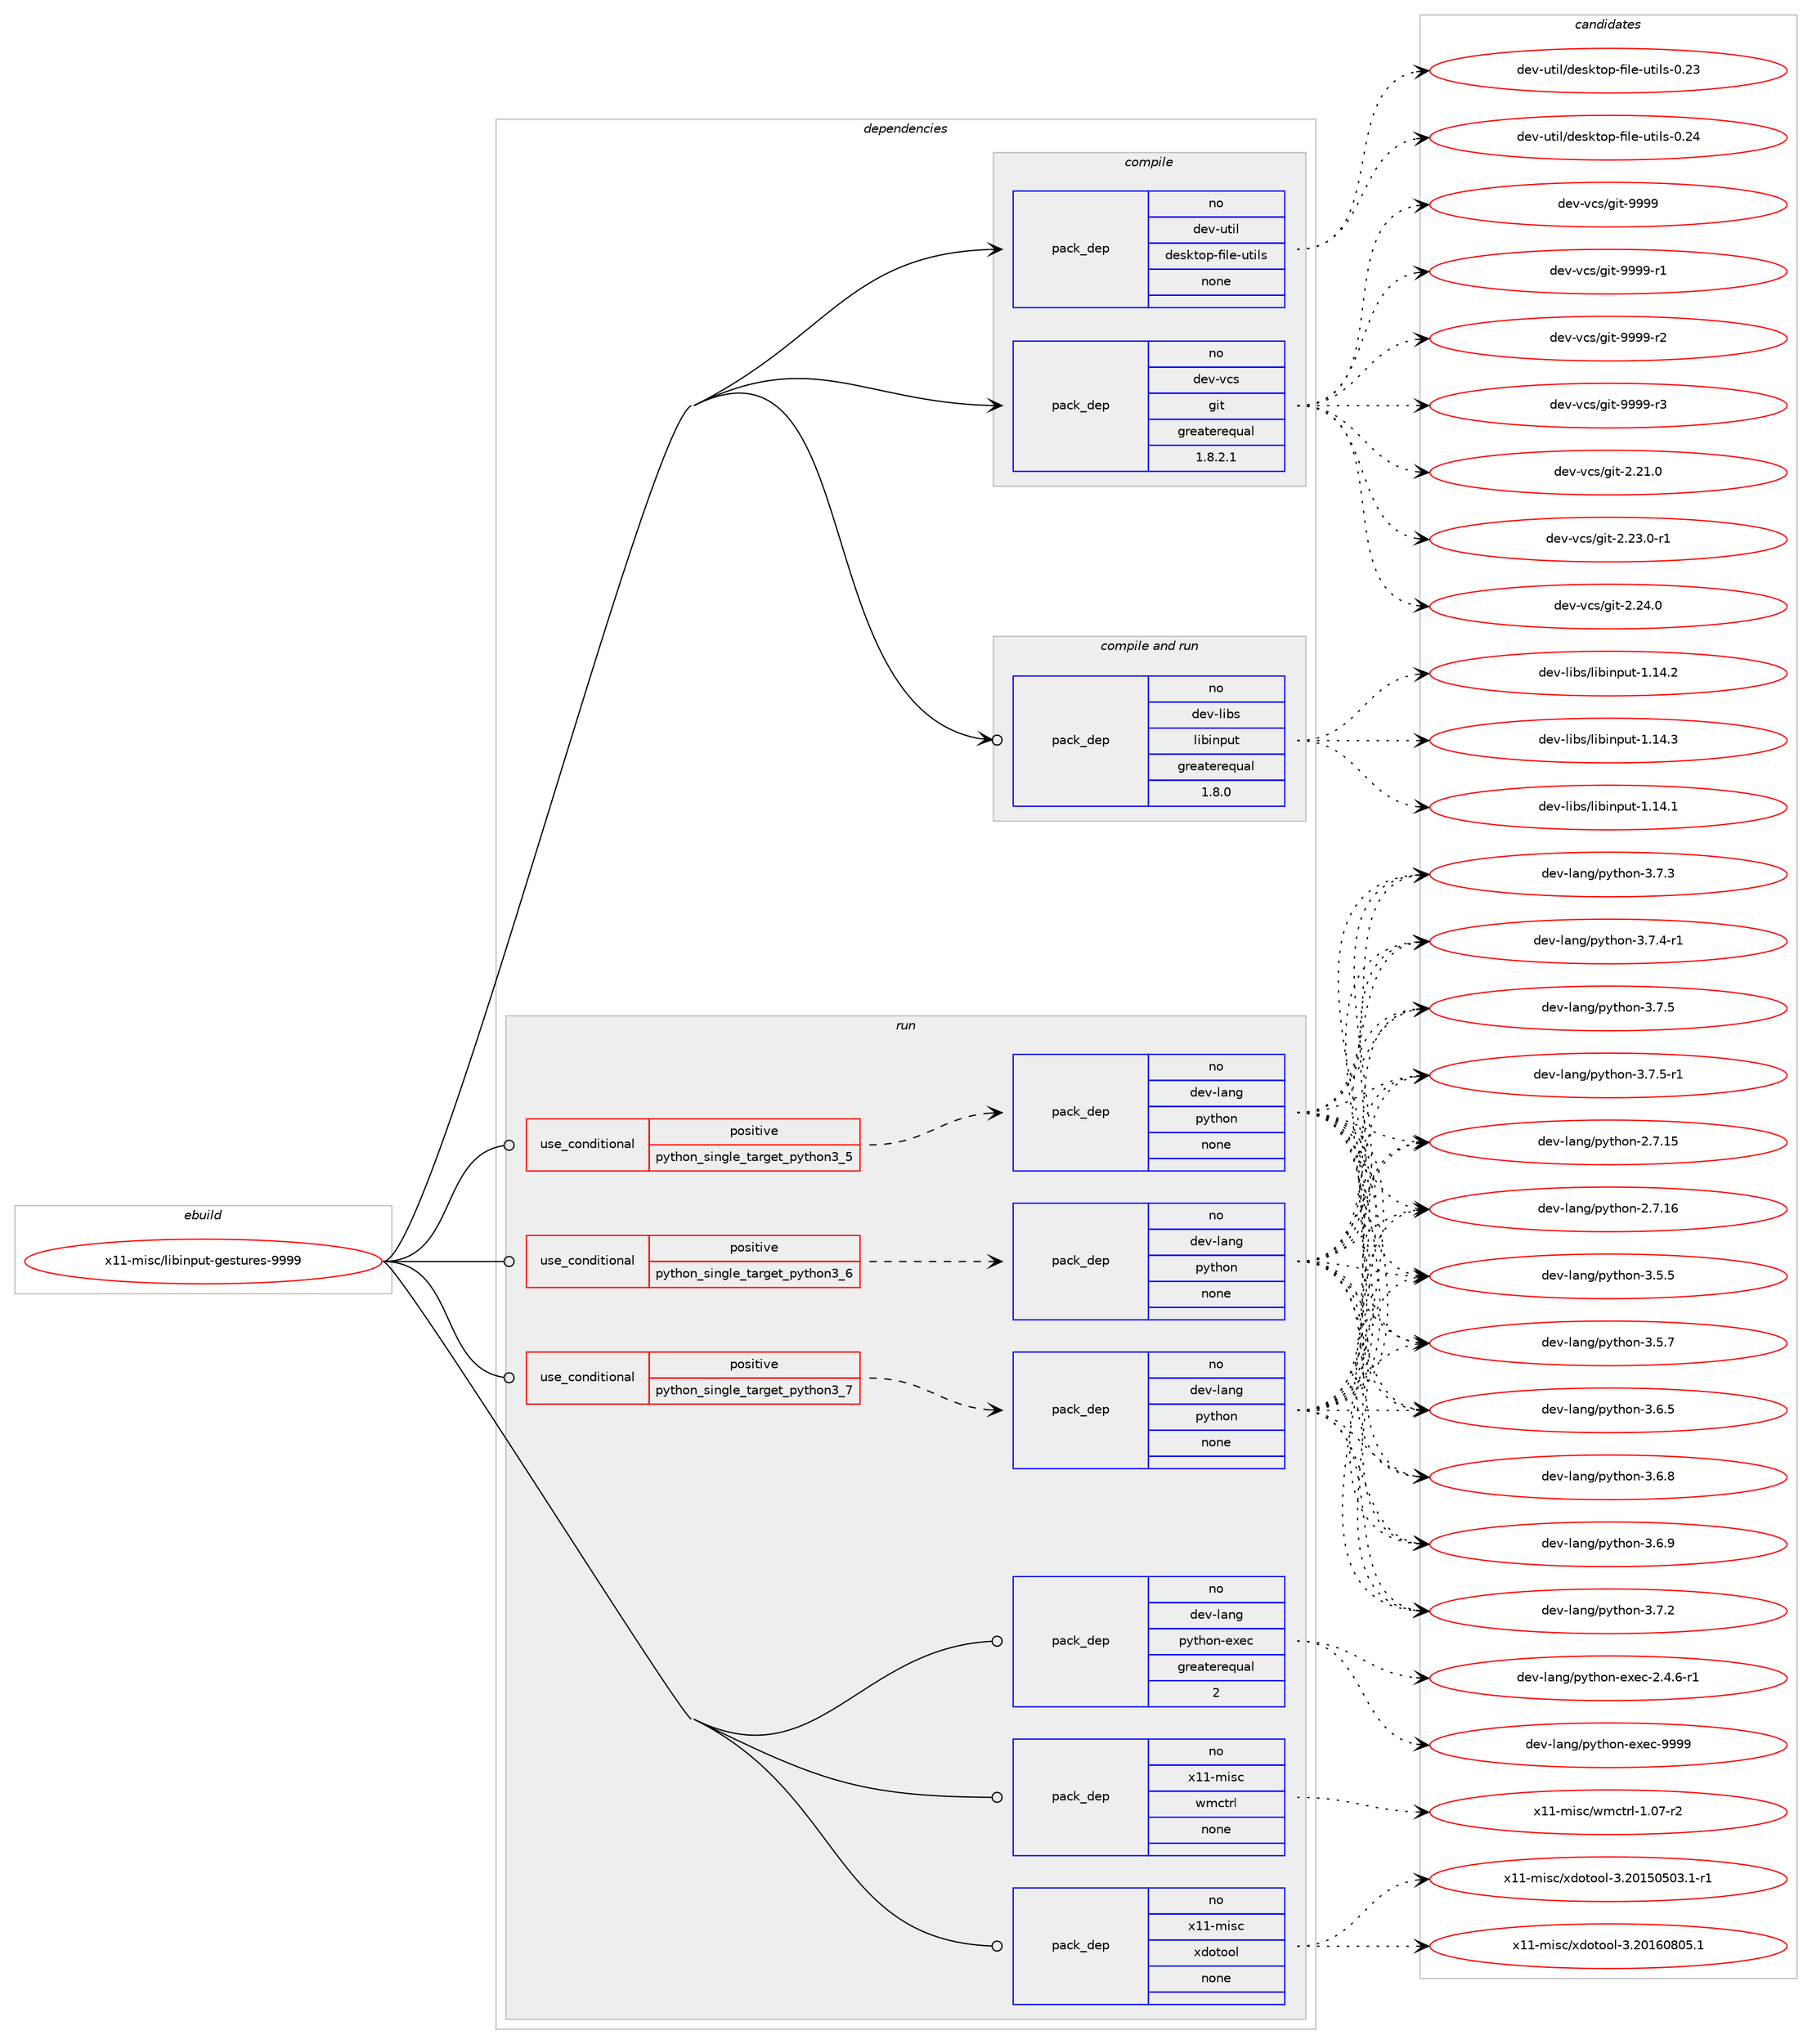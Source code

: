 digraph prolog {

# *************
# Graph options
# *************

newrank=true;
concentrate=true;
compound=true;
graph [rankdir=LR,fontname=Helvetica,fontsize=10,ranksep=1.5];#, ranksep=2.5, nodesep=0.2];
edge  [arrowhead=vee];
node  [fontname=Helvetica,fontsize=10];

# **********
# The ebuild
# **********

subgraph cluster_leftcol {
color=gray;
rank=same;
label=<<i>ebuild</i>>;
id [label="x11-misc/libinput-gestures-9999", color=red, width=4, href="../x11-misc/libinput-gestures-9999.svg"];
}

# ****************
# The dependencies
# ****************

subgraph cluster_midcol {
color=gray;
label=<<i>dependencies</i>>;
subgraph cluster_compile {
fillcolor="#eeeeee";
style=filled;
label=<<i>compile</i>>;
subgraph pack682837 {
dependency919279 [label=<<TABLE BORDER="0" CELLBORDER="1" CELLSPACING="0" CELLPADDING="4" WIDTH="220"><TR><TD ROWSPAN="6" CELLPADDING="30">pack_dep</TD></TR><TR><TD WIDTH="110">no</TD></TR><TR><TD>dev-util</TD></TR><TR><TD>desktop-file-utils</TD></TR><TR><TD>none</TD></TR><TR><TD></TD></TR></TABLE>>, shape=none, color=blue];
}
id:e -> dependency919279:w [weight=20,style="solid",arrowhead="vee"];
subgraph pack682838 {
dependency919280 [label=<<TABLE BORDER="0" CELLBORDER="1" CELLSPACING="0" CELLPADDING="4" WIDTH="220"><TR><TD ROWSPAN="6" CELLPADDING="30">pack_dep</TD></TR><TR><TD WIDTH="110">no</TD></TR><TR><TD>dev-vcs</TD></TR><TR><TD>git</TD></TR><TR><TD>greaterequal</TD></TR><TR><TD>1.8.2.1</TD></TR></TABLE>>, shape=none, color=blue];
}
id:e -> dependency919280:w [weight=20,style="solid",arrowhead="vee"];
}
subgraph cluster_compileandrun {
fillcolor="#eeeeee";
style=filled;
label=<<i>compile and run</i>>;
subgraph pack682839 {
dependency919281 [label=<<TABLE BORDER="0" CELLBORDER="1" CELLSPACING="0" CELLPADDING="4" WIDTH="220"><TR><TD ROWSPAN="6" CELLPADDING="30">pack_dep</TD></TR><TR><TD WIDTH="110">no</TD></TR><TR><TD>dev-libs</TD></TR><TR><TD>libinput</TD></TR><TR><TD>greaterequal</TD></TR><TR><TD>1.8.0</TD></TR></TABLE>>, shape=none, color=blue];
}
id:e -> dependency919281:w [weight=20,style="solid",arrowhead="odotvee"];
}
subgraph cluster_run {
fillcolor="#eeeeee";
style=filled;
label=<<i>run</i>>;
subgraph cond219776 {
dependency919282 [label=<<TABLE BORDER="0" CELLBORDER="1" CELLSPACING="0" CELLPADDING="4"><TR><TD ROWSPAN="3" CELLPADDING="10">use_conditional</TD></TR><TR><TD>positive</TD></TR><TR><TD>python_single_target_python3_5</TD></TR></TABLE>>, shape=none, color=red];
subgraph pack682840 {
dependency919283 [label=<<TABLE BORDER="0" CELLBORDER="1" CELLSPACING="0" CELLPADDING="4" WIDTH="220"><TR><TD ROWSPAN="6" CELLPADDING="30">pack_dep</TD></TR><TR><TD WIDTH="110">no</TD></TR><TR><TD>dev-lang</TD></TR><TR><TD>python</TD></TR><TR><TD>none</TD></TR><TR><TD></TD></TR></TABLE>>, shape=none, color=blue];
}
dependency919282:e -> dependency919283:w [weight=20,style="dashed",arrowhead="vee"];
}
id:e -> dependency919282:w [weight=20,style="solid",arrowhead="odot"];
subgraph cond219777 {
dependency919284 [label=<<TABLE BORDER="0" CELLBORDER="1" CELLSPACING="0" CELLPADDING="4"><TR><TD ROWSPAN="3" CELLPADDING="10">use_conditional</TD></TR><TR><TD>positive</TD></TR><TR><TD>python_single_target_python3_6</TD></TR></TABLE>>, shape=none, color=red];
subgraph pack682841 {
dependency919285 [label=<<TABLE BORDER="0" CELLBORDER="1" CELLSPACING="0" CELLPADDING="4" WIDTH="220"><TR><TD ROWSPAN="6" CELLPADDING="30">pack_dep</TD></TR><TR><TD WIDTH="110">no</TD></TR><TR><TD>dev-lang</TD></TR><TR><TD>python</TD></TR><TR><TD>none</TD></TR><TR><TD></TD></TR></TABLE>>, shape=none, color=blue];
}
dependency919284:e -> dependency919285:w [weight=20,style="dashed",arrowhead="vee"];
}
id:e -> dependency919284:w [weight=20,style="solid",arrowhead="odot"];
subgraph cond219778 {
dependency919286 [label=<<TABLE BORDER="0" CELLBORDER="1" CELLSPACING="0" CELLPADDING="4"><TR><TD ROWSPAN="3" CELLPADDING="10">use_conditional</TD></TR><TR><TD>positive</TD></TR><TR><TD>python_single_target_python3_7</TD></TR></TABLE>>, shape=none, color=red];
subgraph pack682842 {
dependency919287 [label=<<TABLE BORDER="0" CELLBORDER="1" CELLSPACING="0" CELLPADDING="4" WIDTH="220"><TR><TD ROWSPAN="6" CELLPADDING="30">pack_dep</TD></TR><TR><TD WIDTH="110">no</TD></TR><TR><TD>dev-lang</TD></TR><TR><TD>python</TD></TR><TR><TD>none</TD></TR><TR><TD></TD></TR></TABLE>>, shape=none, color=blue];
}
dependency919286:e -> dependency919287:w [weight=20,style="dashed",arrowhead="vee"];
}
id:e -> dependency919286:w [weight=20,style="solid",arrowhead="odot"];
subgraph pack682843 {
dependency919288 [label=<<TABLE BORDER="0" CELLBORDER="1" CELLSPACING="0" CELLPADDING="4" WIDTH="220"><TR><TD ROWSPAN="6" CELLPADDING="30">pack_dep</TD></TR><TR><TD WIDTH="110">no</TD></TR><TR><TD>dev-lang</TD></TR><TR><TD>python-exec</TD></TR><TR><TD>greaterequal</TD></TR><TR><TD>2</TD></TR></TABLE>>, shape=none, color=blue];
}
id:e -> dependency919288:w [weight=20,style="solid",arrowhead="odot"];
subgraph pack682844 {
dependency919289 [label=<<TABLE BORDER="0" CELLBORDER="1" CELLSPACING="0" CELLPADDING="4" WIDTH="220"><TR><TD ROWSPAN="6" CELLPADDING="30">pack_dep</TD></TR><TR><TD WIDTH="110">no</TD></TR><TR><TD>x11-misc</TD></TR><TR><TD>wmctrl</TD></TR><TR><TD>none</TD></TR><TR><TD></TD></TR></TABLE>>, shape=none, color=blue];
}
id:e -> dependency919289:w [weight=20,style="solid",arrowhead="odot"];
subgraph pack682845 {
dependency919290 [label=<<TABLE BORDER="0" CELLBORDER="1" CELLSPACING="0" CELLPADDING="4" WIDTH="220"><TR><TD ROWSPAN="6" CELLPADDING="30">pack_dep</TD></TR><TR><TD WIDTH="110">no</TD></TR><TR><TD>x11-misc</TD></TR><TR><TD>xdotool</TD></TR><TR><TD>none</TD></TR><TR><TD></TD></TR></TABLE>>, shape=none, color=blue];
}
id:e -> dependency919290:w [weight=20,style="solid",arrowhead="odot"];
}
}

# **************
# The candidates
# **************

subgraph cluster_choices {
rank=same;
color=gray;
label=<<i>candidates</i>>;

subgraph choice682837 {
color=black;
nodesep=1;
choice100101118451171161051084710010111510711611111245102105108101451171161051081154548465051 [label="dev-util/desktop-file-utils-0.23", color=red, width=4,href="../dev-util/desktop-file-utils-0.23.svg"];
choice100101118451171161051084710010111510711611111245102105108101451171161051081154548465052 [label="dev-util/desktop-file-utils-0.24", color=red, width=4,href="../dev-util/desktop-file-utils-0.24.svg"];
dependency919279:e -> choice100101118451171161051084710010111510711611111245102105108101451171161051081154548465051:w [style=dotted,weight="100"];
dependency919279:e -> choice100101118451171161051084710010111510711611111245102105108101451171161051081154548465052:w [style=dotted,weight="100"];
}
subgraph choice682838 {
color=black;
nodesep=1;
choice10010111845118991154710310511645504650494648 [label="dev-vcs/git-2.21.0", color=red, width=4,href="../dev-vcs/git-2.21.0.svg"];
choice100101118451189911547103105116455046505146484511449 [label="dev-vcs/git-2.23.0-r1", color=red, width=4,href="../dev-vcs/git-2.23.0-r1.svg"];
choice10010111845118991154710310511645504650524648 [label="dev-vcs/git-2.24.0", color=red, width=4,href="../dev-vcs/git-2.24.0.svg"];
choice1001011184511899115471031051164557575757 [label="dev-vcs/git-9999", color=red, width=4,href="../dev-vcs/git-9999.svg"];
choice10010111845118991154710310511645575757574511449 [label="dev-vcs/git-9999-r1", color=red, width=4,href="../dev-vcs/git-9999-r1.svg"];
choice10010111845118991154710310511645575757574511450 [label="dev-vcs/git-9999-r2", color=red, width=4,href="../dev-vcs/git-9999-r2.svg"];
choice10010111845118991154710310511645575757574511451 [label="dev-vcs/git-9999-r3", color=red, width=4,href="../dev-vcs/git-9999-r3.svg"];
dependency919280:e -> choice10010111845118991154710310511645504650494648:w [style=dotted,weight="100"];
dependency919280:e -> choice100101118451189911547103105116455046505146484511449:w [style=dotted,weight="100"];
dependency919280:e -> choice10010111845118991154710310511645504650524648:w [style=dotted,weight="100"];
dependency919280:e -> choice1001011184511899115471031051164557575757:w [style=dotted,weight="100"];
dependency919280:e -> choice10010111845118991154710310511645575757574511449:w [style=dotted,weight="100"];
dependency919280:e -> choice10010111845118991154710310511645575757574511450:w [style=dotted,weight="100"];
dependency919280:e -> choice10010111845118991154710310511645575757574511451:w [style=dotted,weight="100"];
}
subgraph choice682839 {
color=black;
nodesep=1;
choice1001011184510810598115471081059810511011211711645494649524649 [label="dev-libs/libinput-1.14.1", color=red, width=4,href="../dev-libs/libinput-1.14.1.svg"];
choice1001011184510810598115471081059810511011211711645494649524650 [label="dev-libs/libinput-1.14.2", color=red, width=4,href="../dev-libs/libinput-1.14.2.svg"];
choice1001011184510810598115471081059810511011211711645494649524651 [label="dev-libs/libinput-1.14.3", color=red, width=4,href="../dev-libs/libinput-1.14.3.svg"];
dependency919281:e -> choice1001011184510810598115471081059810511011211711645494649524649:w [style=dotted,weight="100"];
dependency919281:e -> choice1001011184510810598115471081059810511011211711645494649524650:w [style=dotted,weight="100"];
dependency919281:e -> choice1001011184510810598115471081059810511011211711645494649524651:w [style=dotted,weight="100"];
}
subgraph choice682840 {
color=black;
nodesep=1;
choice10010111845108971101034711212111610411111045504655464953 [label="dev-lang/python-2.7.15", color=red, width=4,href="../dev-lang/python-2.7.15.svg"];
choice10010111845108971101034711212111610411111045504655464954 [label="dev-lang/python-2.7.16", color=red, width=4,href="../dev-lang/python-2.7.16.svg"];
choice100101118451089711010347112121116104111110455146534653 [label="dev-lang/python-3.5.5", color=red, width=4,href="../dev-lang/python-3.5.5.svg"];
choice100101118451089711010347112121116104111110455146534655 [label="dev-lang/python-3.5.7", color=red, width=4,href="../dev-lang/python-3.5.7.svg"];
choice100101118451089711010347112121116104111110455146544653 [label="dev-lang/python-3.6.5", color=red, width=4,href="../dev-lang/python-3.6.5.svg"];
choice100101118451089711010347112121116104111110455146544656 [label="dev-lang/python-3.6.8", color=red, width=4,href="../dev-lang/python-3.6.8.svg"];
choice100101118451089711010347112121116104111110455146544657 [label="dev-lang/python-3.6.9", color=red, width=4,href="../dev-lang/python-3.6.9.svg"];
choice100101118451089711010347112121116104111110455146554650 [label="dev-lang/python-3.7.2", color=red, width=4,href="../dev-lang/python-3.7.2.svg"];
choice100101118451089711010347112121116104111110455146554651 [label="dev-lang/python-3.7.3", color=red, width=4,href="../dev-lang/python-3.7.3.svg"];
choice1001011184510897110103471121211161041111104551465546524511449 [label="dev-lang/python-3.7.4-r1", color=red, width=4,href="../dev-lang/python-3.7.4-r1.svg"];
choice100101118451089711010347112121116104111110455146554653 [label="dev-lang/python-3.7.5", color=red, width=4,href="../dev-lang/python-3.7.5.svg"];
choice1001011184510897110103471121211161041111104551465546534511449 [label="dev-lang/python-3.7.5-r1", color=red, width=4,href="../dev-lang/python-3.7.5-r1.svg"];
dependency919283:e -> choice10010111845108971101034711212111610411111045504655464953:w [style=dotted,weight="100"];
dependency919283:e -> choice10010111845108971101034711212111610411111045504655464954:w [style=dotted,weight="100"];
dependency919283:e -> choice100101118451089711010347112121116104111110455146534653:w [style=dotted,weight="100"];
dependency919283:e -> choice100101118451089711010347112121116104111110455146534655:w [style=dotted,weight="100"];
dependency919283:e -> choice100101118451089711010347112121116104111110455146544653:w [style=dotted,weight="100"];
dependency919283:e -> choice100101118451089711010347112121116104111110455146544656:w [style=dotted,weight="100"];
dependency919283:e -> choice100101118451089711010347112121116104111110455146544657:w [style=dotted,weight="100"];
dependency919283:e -> choice100101118451089711010347112121116104111110455146554650:w [style=dotted,weight="100"];
dependency919283:e -> choice100101118451089711010347112121116104111110455146554651:w [style=dotted,weight="100"];
dependency919283:e -> choice1001011184510897110103471121211161041111104551465546524511449:w [style=dotted,weight="100"];
dependency919283:e -> choice100101118451089711010347112121116104111110455146554653:w [style=dotted,weight="100"];
dependency919283:e -> choice1001011184510897110103471121211161041111104551465546534511449:w [style=dotted,weight="100"];
}
subgraph choice682841 {
color=black;
nodesep=1;
choice10010111845108971101034711212111610411111045504655464953 [label="dev-lang/python-2.7.15", color=red, width=4,href="../dev-lang/python-2.7.15.svg"];
choice10010111845108971101034711212111610411111045504655464954 [label="dev-lang/python-2.7.16", color=red, width=4,href="../dev-lang/python-2.7.16.svg"];
choice100101118451089711010347112121116104111110455146534653 [label="dev-lang/python-3.5.5", color=red, width=4,href="../dev-lang/python-3.5.5.svg"];
choice100101118451089711010347112121116104111110455146534655 [label="dev-lang/python-3.5.7", color=red, width=4,href="../dev-lang/python-3.5.7.svg"];
choice100101118451089711010347112121116104111110455146544653 [label="dev-lang/python-3.6.5", color=red, width=4,href="../dev-lang/python-3.6.5.svg"];
choice100101118451089711010347112121116104111110455146544656 [label="dev-lang/python-3.6.8", color=red, width=4,href="../dev-lang/python-3.6.8.svg"];
choice100101118451089711010347112121116104111110455146544657 [label="dev-lang/python-3.6.9", color=red, width=4,href="../dev-lang/python-3.6.9.svg"];
choice100101118451089711010347112121116104111110455146554650 [label="dev-lang/python-3.7.2", color=red, width=4,href="../dev-lang/python-3.7.2.svg"];
choice100101118451089711010347112121116104111110455146554651 [label="dev-lang/python-3.7.3", color=red, width=4,href="../dev-lang/python-3.7.3.svg"];
choice1001011184510897110103471121211161041111104551465546524511449 [label="dev-lang/python-3.7.4-r1", color=red, width=4,href="../dev-lang/python-3.7.4-r1.svg"];
choice100101118451089711010347112121116104111110455146554653 [label="dev-lang/python-3.7.5", color=red, width=4,href="../dev-lang/python-3.7.5.svg"];
choice1001011184510897110103471121211161041111104551465546534511449 [label="dev-lang/python-3.7.5-r1", color=red, width=4,href="../dev-lang/python-3.7.5-r1.svg"];
dependency919285:e -> choice10010111845108971101034711212111610411111045504655464953:w [style=dotted,weight="100"];
dependency919285:e -> choice10010111845108971101034711212111610411111045504655464954:w [style=dotted,weight="100"];
dependency919285:e -> choice100101118451089711010347112121116104111110455146534653:w [style=dotted,weight="100"];
dependency919285:e -> choice100101118451089711010347112121116104111110455146534655:w [style=dotted,weight="100"];
dependency919285:e -> choice100101118451089711010347112121116104111110455146544653:w [style=dotted,weight="100"];
dependency919285:e -> choice100101118451089711010347112121116104111110455146544656:w [style=dotted,weight="100"];
dependency919285:e -> choice100101118451089711010347112121116104111110455146544657:w [style=dotted,weight="100"];
dependency919285:e -> choice100101118451089711010347112121116104111110455146554650:w [style=dotted,weight="100"];
dependency919285:e -> choice100101118451089711010347112121116104111110455146554651:w [style=dotted,weight="100"];
dependency919285:e -> choice1001011184510897110103471121211161041111104551465546524511449:w [style=dotted,weight="100"];
dependency919285:e -> choice100101118451089711010347112121116104111110455146554653:w [style=dotted,weight="100"];
dependency919285:e -> choice1001011184510897110103471121211161041111104551465546534511449:w [style=dotted,weight="100"];
}
subgraph choice682842 {
color=black;
nodesep=1;
choice10010111845108971101034711212111610411111045504655464953 [label="dev-lang/python-2.7.15", color=red, width=4,href="../dev-lang/python-2.7.15.svg"];
choice10010111845108971101034711212111610411111045504655464954 [label="dev-lang/python-2.7.16", color=red, width=4,href="../dev-lang/python-2.7.16.svg"];
choice100101118451089711010347112121116104111110455146534653 [label="dev-lang/python-3.5.5", color=red, width=4,href="../dev-lang/python-3.5.5.svg"];
choice100101118451089711010347112121116104111110455146534655 [label="dev-lang/python-3.5.7", color=red, width=4,href="../dev-lang/python-3.5.7.svg"];
choice100101118451089711010347112121116104111110455146544653 [label="dev-lang/python-3.6.5", color=red, width=4,href="../dev-lang/python-3.6.5.svg"];
choice100101118451089711010347112121116104111110455146544656 [label="dev-lang/python-3.6.8", color=red, width=4,href="../dev-lang/python-3.6.8.svg"];
choice100101118451089711010347112121116104111110455146544657 [label="dev-lang/python-3.6.9", color=red, width=4,href="../dev-lang/python-3.6.9.svg"];
choice100101118451089711010347112121116104111110455146554650 [label="dev-lang/python-3.7.2", color=red, width=4,href="../dev-lang/python-3.7.2.svg"];
choice100101118451089711010347112121116104111110455146554651 [label="dev-lang/python-3.7.3", color=red, width=4,href="../dev-lang/python-3.7.3.svg"];
choice1001011184510897110103471121211161041111104551465546524511449 [label="dev-lang/python-3.7.4-r1", color=red, width=4,href="../dev-lang/python-3.7.4-r1.svg"];
choice100101118451089711010347112121116104111110455146554653 [label="dev-lang/python-3.7.5", color=red, width=4,href="../dev-lang/python-3.7.5.svg"];
choice1001011184510897110103471121211161041111104551465546534511449 [label="dev-lang/python-3.7.5-r1", color=red, width=4,href="../dev-lang/python-3.7.5-r1.svg"];
dependency919287:e -> choice10010111845108971101034711212111610411111045504655464953:w [style=dotted,weight="100"];
dependency919287:e -> choice10010111845108971101034711212111610411111045504655464954:w [style=dotted,weight="100"];
dependency919287:e -> choice100101118451089711010347112121116104111110455146534653:w [style=dotted,weight="100"];
dependency919287:e -> choice100101118451089711010347112121116104111110455146534655:w [style=dotted,weight="100"];
dependency919287:e -> choice100101118451089711010347112121116104111110455146544653:w [style=dotted,weight="100"];
dependency919287:e -> choice100101118451089711010347112121116104111110455146544656:w [style=dotted,weight="100"];
dependency919287:e -> choice100101118451089711010347112121116104111110455146544657:w [style=dotted,weight="100"];
dependency919287:e -> choice100101118451089711010347112121116104111110455146554650:w [style=dotted,weight="100"];
dependency919287:e -> choice100101118451089711010347112121116104111110455146554651:w [style=dotted,weight="100"];
dependency919287:e -> choice1001011184510897110103471121211161041111104551465546524511449:w [style=dotted,weight="100"];
dependency919287:e -> choice100101118451089711010347112121116104111110455146554653:w [style=dotted,weight="100"];
dependency919287:e -> choice1001011184510897110103471121211161041111104551465546534511449:w [style=dotted,weight="100"];
}
subgraph choice682843 {
color=black;
nodesep=1;
choice10010111845108971101034711212111610411111045101120101994550465246544511449 [label="dev-lang/python-exec-2.4.6-r1", color=red, width=4,href="../dev-lang/python-exec-2.4.6-r1.svg"];
choice10010111845108971101034711212111610411111045101120101994557575757 [label="dev-lang/python-exec-9999", color=red, width=4,href="../dev-lang/python-exec-9999.svg"];
dependency919288:e -> choice10010111845108971101034711212111610411111045101120101994550465246544511449:w [style=dotted,weight="100"];
dependency919288:e -> choice10010111845108971101034711212111610411111045101120101994557575757:w [style=dotted,weight="100"];
}
subgraph choice682844 {
color=black;
nodesep=1;
choice12049494510910511599471191099911611410845494648554511450 [label="x11-misc/wmctrl-1.07-r2", color=red, width=4,href="../x11-misc/wmctrl-1.07-r2.svg"];
dependency919289:e -> choice12049494510910511599471191099911611410845494648554511450:w [style=dotted,weight="100"];
}
subgraph choice682845 {
color=black;
nodesep=1;
choice1204949451091051159947120100111116111111108455146504849534853485146494511449 [label="x11-misc/xdotool-3.20150503.1-r1", color=red, width=4,href="../x11-misc/xdotool-3.20150503.1-r1.svg"];
choice120494945109105115994712010011111611111110845514650484954485648534649 [label="x11-misc/xdotool-3.20160805.1", color=red, width=4,href="../x11-misc/xdotool-3.20160805.1.svg"];
dependency919290:e -> choice1204949451091051159947120100111116111111108455146504849534853485146494511449:w [style=dotted,weight="100"];
dependency919290:e -> choice120494945109105115994712010011111611111110845514650484954485648534649:w [style=dotted,weight="100"];
}
}

}
